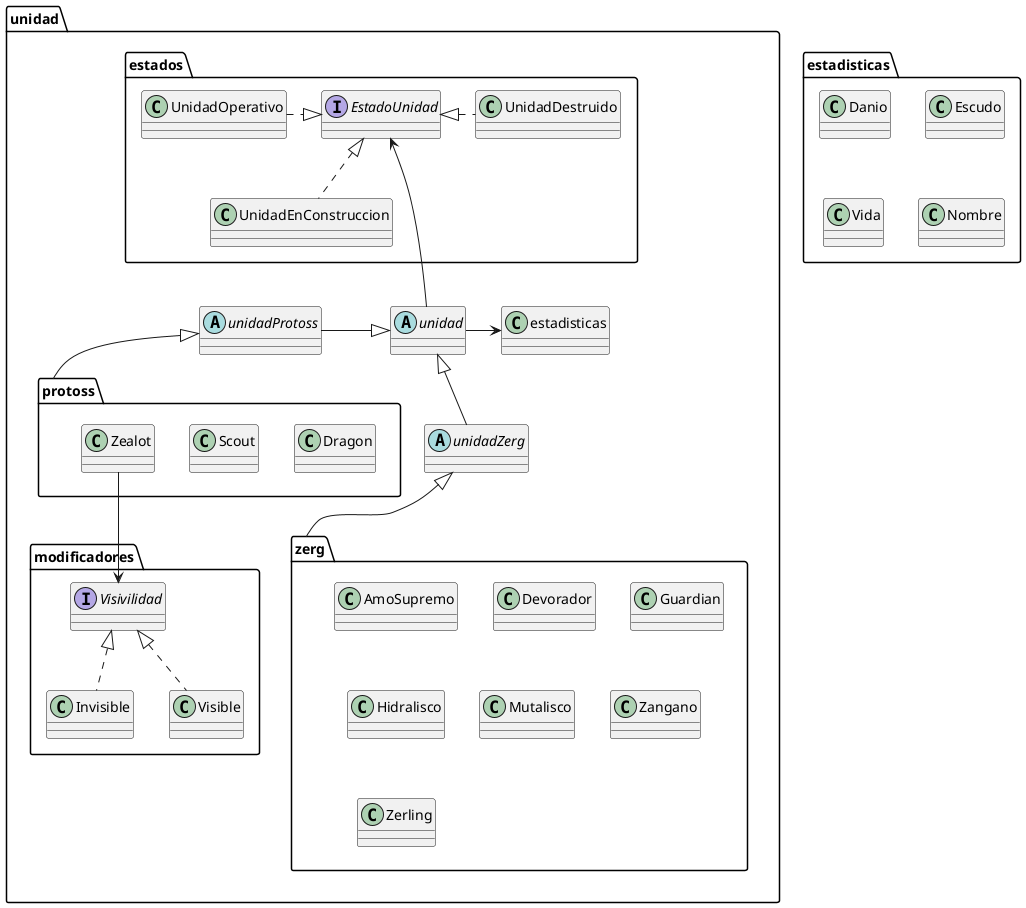 @startuml
package unidad {
package estados {
interface EstadoUnidad
class UnidadDestruido
class UnidadEnConstruccion

class UnidadOperativo

EstadoUnidad <|.left UnidadOperativo
EstadoUnidad <|. UnidadDestruido
EstadoUnidad <|.. UnidadEnConstruccion
}
package zerg {
class AmoSupremo
class Devorador
class Guardian
class Hidralisco
class Mutalisco
class Zangano
class Zerling
}
package protoss{
class Dragon
class Scout
class Zealot
}


abstract unidad
abstract unidadZerg
abstract unidadProtoss
EstadoUnidad <-down-- unidad
unidad -right> estadisticas
unidad <|-left- unidadProtoss
unidad <|-down- unidadZerg
unidadProtoss <|-- protoss
unidadZerg <|-- zerg
package modificadores{
interface Visivilidad
class Invisible
class Visible
}
Zealot --> Visivilidad
Visivilidad <|..Visible
Visivilidad <|..Invisible
}

package estadisticas {
class Danio
class Escudo
class Vida
class Nombre

}

'package unidades {
'package estadoUnidad{}
'package modificadores{}
'package UnidadProtoss{}
'package UnidadZerg{}
'abstract Unidad
'abstract UnidadZerg
'abstract UnidadProtoss
'}
@enduml